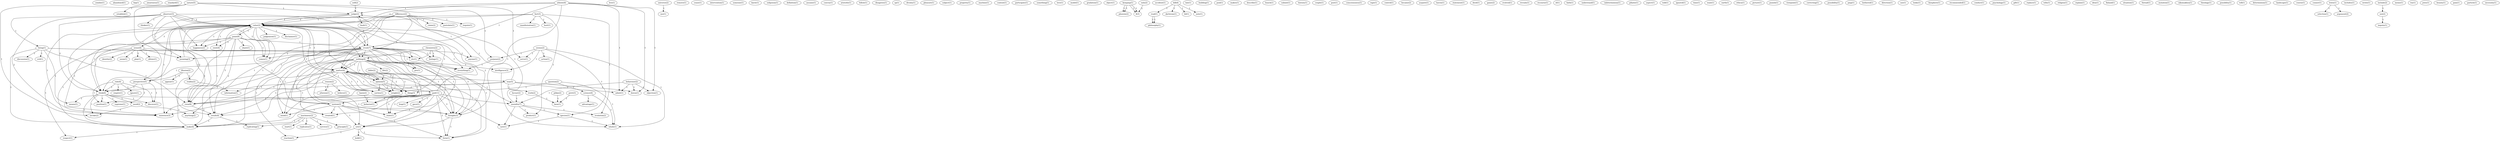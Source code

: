 digraph G {
  zombie [ label="zombie(1)" ];
  abandoned [ label="abandoned(1)" ];
  faq [ label="faq(1)" ];
  awareness [ label="awareness(1)" ];
  standard [ label="standard(1)" ];
  judge [ label="judge(1)" ];
  fault [ label="fault(1)" ];
  value [ label="value(7)" ];
  value [ label="value(2)" ];
  live [ label="live(1)" ];
  universe [ label="universe(2)" ];
  eye [ label="eye(1)" ];
  remove [ label="remove(1)" ];
  cease [ label="cease(1)" ];
  intervention [ label="intervention(1)" ];
  someone [ label="someone(1)" ];
  knew [ label="knew(1)" ];
  solipsism [ label="solipsism(1)" ];
  definition [ label="definition(1)" ];
  assume [ label="assume(1)" ];
  convey [ label="convey(1)" ];
  observer [ label="observer(3)" ];
  event [ label="event(7)" ];
  comes [ label="comes(1)" ];
  being [ label="being(1)" ];
  happiness [ label="happiness(2)" ];
  think [ label="think(4)" ];
  result [ label="result(4)" ];
  thinker [ label="thinker(1)" ];
  existence [ label="existence(3)" ];
  aristotle [ label="aristotle(1)" ];
  follow [ label="follow(1)" ];
  disagrees [ label="disagrees(1)" ];
  illusion [ label="illusion(2)" ];
  reality [ label="reality(2)" ];
  perspective [ label="perspective(5)" ];
  appear [ label="appear(1)" ];
  sp [ label="sp(1)" ];
  divnity [ label="divnity(1)" ];
  nature [ label="nature(5)" ];
  establish [ label="establish(1)" ];
  purpose [ label="purpose(2)" ];
  judge [ label="judge(2)" ];
  invoke [ label="invoke(2)" ];
  serve [ label="serve(1)" ];
  machinery [ label="machinery(2)" ];
  replicates [ label="replicates(1)" ];
  survive [ label="survive(1)" ];
  principle [ label="principle(1)" ];
  start [ label="start(1)" ];
  make [ label="make(4)" ];
  replicating [ label="replicating(1)" ];
  pleasure [ label="pleasure(1)" ];
  subject [ label="subject(1)" ];
  property [ label="property(1)" ];
  machine [ label="machine(1)" ];
  content [ label="content(1)" ];
  participate [ label="participate(1)" ];
  something [ label="something(1)" ];
  love [ label="love(1)" ];
  model [ label="model(1)" ];
  gradation [ label="gradation(1)" ];
  object [ label="object(1)" ];
  kempmp [ label="kempmp(1)" ];
  phoenix [ label="phoenix(2)" ];
  fi [ label="fi(3)" ];
  accident [ label="accident(1)" ];
  read [ label="read(1)" ];
  philosophy [ label="philosophy(1)" ];
  law [ label="law(1)" ];
  care [ label="care(1)" ];
  building [ label="building(1)" ];
  pool [ label="pool(1)" ];
  kempmp [ label="kempmp(1)" ];
  sense [ label="sense(4)" ];
  point [ label="point(9)" ];
  nothing [ label="nothing(4)" ];
  judgement [ label="judgement(1)" ];
  exist [ label="exist(4)" ];
  matter [ label="matter(1)" ];
  opinion [ label="opinion(5)" ];
  matter [ label="matter(4)" ];
  view [ label="view(8)" ];
  carries [ label="carries(1)" ];
  thought [ label="thought(3)" ];
  weight [ label="weight(2)" ];
  disclaimer [ label="disclaimer(1)" ];
  makes [ label="makes(1)" ];
  set [ label="set(1)" ];
  reaction [ label="reaction(1)" ];
  hold [ label="hold(1)" ];
  form [ label="form(1)" ];
  play [ label="play(1)" ];
  meaning [ label="meaning(3)" ];
  allows [ label="allows(1)" ];
  identity [ label="identity(2)" ];
  seem [ label="seem(1)" ];
  respect [ label="respect(1)" ];
  describe [ label="describe(1)" ];
  chemistry [ label="chemistry(2)" ];
  biology [ label="biology(1)" ];
  etc [ label="etc(1)" ];
  everything [ label="everything(1)" ];
  behaviour [ label="behaviour(2)" ];
  objection [ label="objection(1)" ];
  admit [ label="admit(1)" ];
  morality [ label="morality(7)" ];
  doesn [ label="doesn(1)" ];
  basis [ label="basis(2)" ];
  behavior [ label="behavior(1)" ];
  atheist [ label="atheist(4)" ];
  information [ label="information(1)" ];
  difference [ label="difference(2)" ];
  claim [ label="claim(2)" ];
  postulate [ label="postulate(1)" ];
  anyone [ label="anyone(1)" ];
  anything [ label="anything(2)" ];
  require [ label="require(1)" ];
  bunch [ label="bunch(1)" ];
  submit [ label="submit(1)" ];
  history [ label="history(1)" ];
  share [ label="share(1)" ];
  system [ label="system(2)" ];
  couple [ label="couple(1)" ];
  post [ label="post(1)" ];
  pre [ label="pre(1)" ];
  state [ label="state(1)" ];
  created [ label="created(1)" ];
  mind [ label="mind(1)" ];
  set [ label="set(1)" ];
  consciousness [ label="consciousness(1)" ];
  rape [ label="rape(1)" ];
  control [ label="control(1)" ];
  discussion [ label="discussion(1)" ];
  evil [ label="evil(1)" ];
  means [ label="means(1)" ];
  became [ label="became(2)" ];
  acquire [ label="acquire(1)" ];
  intelligence [ label="intelligence(3)" ];
  life [ label="life(2)" ];
  haven [ label="haven(1)" ];
  statement [ label="statement(1)" ];
  position [ label="position(1)" ];
  discover [ label="discover(1)" ];
  deed [ label="deed(1)" ];
  game [ label="game(2)" ];
  reason [ label="reason(2)" ];
  atheism [ label="atheism(1)" ];
  believe [ label="believe(1)" ];
  evolved [ label="evolved(1)" ];
  bill [ label="bill(4)" ];
  read [ label="read(1)" ];
  okcforum [ label="okcforum(1)" ];
  bil [ label="bil(1)" ];
  note [ label="note(1)" ];
  reveals [ label="reveals(1)" ];
  way [ label="way(5)" ];
  recourse [ label="recourse(1)" ];
  sf [ label="sf(1)" ];
  faith [ label="faith(1)" ];
  rule [ label="rule(4)" ];
  ignore [ label="ignore(1)" ];
  empire [ label="empire(1)" ];
  truth [ label="truth(2)" ];
  understand [ label="understand(1)" ];
  question [ label="question(2)" ];
  thing [ label="thing(3)" ];
  science [ label="science(4)" ];
  whole [ label="whole(1)" ];
  indeterminism [ label="indeterminism(1)" ];
  pihatie [ label="pihatie(1)" ];
  aspect [ label="aspect(1)" ];
  bible [ label="bible(2)" ];
  told [ label="told(1)" ];
  ignored [ label="ignored(1)" ];
  time [ label="time(1)" ];
  supreme [ label="supreme(1)" ];
  need [ label="need(2)" ];
  want [ label="want(1)" ];
  earth [ label="earth(1)" ];
  ethica [ label="ethica(1)" ];
  god [ label="god(11)" ];
  picture [ label="picture(1)" ];
  punish [ label="punish(1)" ];
  viewpoint [ label="viewpoint(1)" ];
  correcting [ label="correcting(1)" ];
  possibility [ label="possibility(1)" ];
  pmp [ label="pmp(1)" ];
  bothered [ label="bothered(1)" ];
  direction [ label="direction(1)" ];
  use [ label="use(1)" ];
  looks [ label="looks(1)" ];
  biosphere [ label="biosphere(1)" ];
  leap [ label="leap(1)" ];
  gave [ label="gave(1)" ];
  care [ label="care(1)" ];
  recommended [ label="recommended(1)" ];
  self [ label="self(2)" ];
  oulu [ label="oulu(2)" ];
  conduct [ label="conduct(1)" ];
  psychology [ label="psychology(1)" ];
  gift [ label="gift(1)" ];
  replace [ label="replace(1)" ];
  tells [ label="tells(1)" ];
  fact [ label="fact(3)" ];
  manifestation [ label="manifestation(1)" ];
  product [ label="product(1)" ];
  hurt [ label="hurt(1)" ];
  evolution [ label="evolution(2)" ];
  favour [ label="favour(2)" ];
  religion [ label="religion(1)" ];
  seems [ label="seems(2)" ];
  species [ label="species(1)" ];
  action [ label="action(1)" ];
  explain [ label="explain(1)" ];
  idea [ label="idea(1)" ];
  petri [ label="petri(3)" ];
  kem [ label="kem(1)" ];
  pihko [ label="pihko(2)" ];
  finland [ label="finland(1)" ];
  situation [ label="situation(1)" ];
  thread [ label="thread(1)" ];
  mutation [ label="mutation(1)" ];
  nikomakhea [ label="nikomakhea(1)" ];
  theology [ label="theology(1)" ];
  possiblity [ label="possiblity(1)" ];
  tell [ label="tell(1)" ];
  determinism [ label="determinism(1)" ];
  landscape [ label="landscape(1)" ];
  course [ label="course(1)" ];
  conner [ label="conner(1)" ];
  lewis [ label="lewis(1)" ];
  selection [ label="selection(1)" ];
  argument [ label="argument(2)" ];
  advantage [ label="advantage(1)" ];
  includes [ label="includes(1)" ];
  wrote [ label="wrote(1)" ];
  include [ label="include(2)" ];
  see [ label="see(2)" ];
  oulu [ label="oulu(2)" ];
  meme [ label="meme(1)" ];
  try [ label="try(1)" ];
  jews [ label="jews(1)" ];
  inquiry [ label="inquiry(1)" ];
  beauty [ label="beauty(1)" ];
  pain [ label="pain(1)" ];
  particle [ label="particle(1)" ];
  necessity [ label="necessity(1)" ];
  judge -> fault [ label="1" ];
  judge -> value [ label="1" ];
  judge -> value [ label="1" ];
  universe -> eye [ label="1" ];
  observer -> value [ label="2" ];
  observer -> event [ label="2" ];
  observer -> comes [ label="2" ];
  observer -> being [ label="1" ];
  observer -> happiness [ label="2" ];
  observer -> think [ label="2" ];
  observer -> result [ label="2" ];
  observer -> thinker [ label="1" ];
  observer -> existence [ label="2" ];
  observer -> value [ label="2" ];
  illusion -> reality [ label="1" ];
  illusion -> perspective [ label="1" ];
  illusion -> appear [ label="1" ];
  nature -> perspective [ label="1" ];
  nature -> establish [ label="1" ];
  nature -> purpose [ label="1" ];
  nature -> judge [ label="1" ];
  nature -> invoke [ label="1" ];
  nature -> serve [ label="1" ];
  machinery -> replicates [ label="1" ];
  machinery -> survive [ label="1" ];
  machinery -> principle [ label="1" ];
  machinery -> start [ label="1" ];
  machinery -> make [ label="1" ];
  machinery -> replicating [ label="1" ];
  kempmp -> phoenix [ label="1" ];
  kempmp -> fi [ label="1" ];
  read -> philosophy [ label="1" ];
  kempmp -> phoenix [ label="1" ];
  kempmp -> fi [ label="1" ];
  value -> sense [ label="3" ];
  value -> point [ label="1" ];
  value -> event [ label="1" ];
  value -> comes [ label="1" ];
  value -> nothing [ label="1" ];
  value -> perspective [ label="1" ];
  value -> judgement [ label="1" ];
  value -> exist [ label="1" ];
  value -> matter [ label="1" ];
  value -> happiness [ label="1" ];
  value -> think [ label="1" ];
  value -> opinion [ label="1" ];
  value -> matter [ label="1" ];
  value -> view [ label="1" ];
  value -> carries [ label="1" ];
  value -> result [ label="1" ];
  value -> thought [ label="2" ];
  value -> weight [ label="1" ];
  value -> disclaimer [ label="1" ];
  value -> existence [ label="1" ];
  set -> reaction [ label="1" ];
  set -> hold [ label="1" ];
  set -> form [ label="1" ];
  sense -> play [ label="1" ];
  sense -> meaning [ label="1" ];
  sense -> allows [ label="1" ];
  sense -> identity [ label="1" ];
  sense -> thought [ label="1" ];
  sense -> seem [ label="1" ];
  sense -> make [ label="1" ];
  sense -> respect [ label="1" ];
  chemistry -> nothing [ label="1" ];
  chemistry -> biology [ label="1" ];
  chemistry -> etc [ label="1" ];
  chemistry -> everything [ label="1" ];
  behaviour -> objection [ label="1" ];
  behaviour -> admit [ label="1" ];
  behaviour -> morality [ label="1" ];
  behaviour -> doesn [ label="1" ];
  basis -> behavior [ label="1" ];
  atheist -> event [ label="1" ];
  atheist -> objection [ label="1" ];
  atheist -> admit [ label="1" ];
  atheist -> thought [ label="1" ];
  atheist -> judge [ label="1" ];
  atheist -> doesn [ label="1" ];
  atheist -> value [ label="2" ];
  reality -> information [ label="1" ];
  difference -> claim [ label="1" ];
  difference -> postulate [ label="1" ];
  difference -> matter [ label="1" ];
  difference -> meaning [ label="1" ];
  difference -> anyone [ label="1" ];
  difference -> matter [ label="1" ];
  difference -> anything [ label="1" ];
  difference -> require [ label="1" ];
  difference -> make [ label="1" ];
  difference -> value [ label="1" ];
  point -> event [ label="1" ];
  point -> comes [ label="1" ];
  point -> share [ label="2" ];
  point -> exist [ label="3" ];
  point -> happiness [ label="1" ];
  point -> think [ label="1" ];
  point -> view [ label="5" ];
  point -> system [ label="1" ];
  point -> result [ label="2" ];
  point -> existence [ label="1" ];
  point -> value [ label="1" ];
  event -> comes [ label="1" ];
  event -> reaction [ label="1" ];
  event -> nothing [ label="1" ];
  event -> pre [ label="1" ];
  event -> meaning [ label="2" ];
  event -> biology [ label="1" ];
  event -> think [ label="1" ];
  event -> anyone [ label="2" ];
  event -> system [ label="1" ];
  event -> etc [ label="1" ];
  event -> state [ label="1" ];
  event -> thought [ label="3" ];
  event -> everything [ label="1" ];
  event -> make [ label="2" ];
  event -> created [ label="1" ];
  event -> form [ label="1" ];
  event -> mind [ label="1" ];
  event -> value [ label="4" ];
  event -> set [ label="1" ];
  being -> discussion [ label="1" ];
  being -> evil [ label="1" ];
  being -> view [ label="1" ];
  being -> etc [ label="1" ];
  being -> means [ label="1" ];
  being -> thought [ label="1" ];
  being -> make [ label="1" ];
  nothing -> pre [ label="1" ];
  nothing -> matter [ label="1" ];
  nothing -> opinion [ label="1" ];
  nothing -> matter [ label="1" ];
  nothing -> system [ label="1" ];
  nothing -> carries [ label="1" ];
  nothing -> state [ label="1" ];
  nothing -> thought [ label="1" ];
  nothing -> weight [ label="1" ];
  nothing -> intelligence [ label="1" ];
  nothing -> created [ label="1" ];
  nothing -> form [ label="1" ];
  nothing -> mind [ label="1" ];
  nothing -> set [ label="1" ];
  nothing -> life [ label="1" ];
  perspective -> think [ label="1" ];
  perspective -> position [ label="1" ];
  perspective -> discover [ label="1" ];
  reason -> information [ label="1" ];
  reason -> atheism [ label="1" ];
  reason -> believe [ label="1" ];
  bill -> read [ label="1" ];
  bill -> okcforum [ label="1" ];
  bill -> bil [ label="1" ];
  bill -> note [ label="1" ];
  exist -> view [ label="1" ];
  read -> philosophy [ label="1" ];
  matter -> way [ label="1" ];
  matter -> opinion [ label="1" ];
  matter -> view [ label="1" ];
  matter -> carries [ label="1" ];
  matter -> result [ label="1" ];
  matter -> weight [ label="1" ];
  meaning -> value [ label="1" ];
  rule -> think [ label="1" ];
  rule -> ignore [ label="1" ];
  rule -> position [ label="1" ];
  rule -> empire [ label="1" ];
  rule -> discover [ label="1" ];
  way -> think [ label="1" ];
  way -> admit [ label="1" ];
  way -> truth [ label="1" ];
  way -> doesn [ label="1" ];
  way -> existence [ label="1" ];
  way -> value [ label="1" ];
  question -> thing [ label="1" ];
  question -> science [ label="1" ];
  question -> whole [ label="1" ];
  bible -> opinion [ label="1" ];
  bible -> behavior [ label="1" ];
  bible -> morality [ label="1" ];
  bible -> weight [ label="1" ];
  think -> supreme [ label="1" ];
  think -> means [ label="1" ];
  think -> thought [ label="1" ];
  think -> need [ label="1" ];
  think -> make [ label="1" ];
  think -> position [ label="1" ];
  think -> invoke [ label="1" ];
  think -> value [ label="1" ];
  think -> discover [ label="1" ];
  opinion -> thing [ label="2" ];
  opinion -> god [ label="1" ];
  opinion -> matter [ label="3" ];
  opinion -> carries [ label="1" ];
  opinion -> weight [ label="2" ];
  thing -> matter [ label="2" ];
  god -> matter [ label="1" ];
  god -> view [ label="1" ];
  god -> behavior [ label="1" ];
  god -> system [ label="3" ];
  god -> state [ label="3" ];
  god -> leap [ label="1" ];
  god -> morality [ label="1" ];
  god -> thought [ label="3" ];
  god -> gave [ label="1" ];
  god -> judge [ label="1" ];
  god -> make [ label="1" ];
  god -> created [ label="3" ];
  god -> form [ label="3" ];
  god -> care [ label="1" ];
  god -> mind [ label="3" ];
  god -> set [ label="3" ];
  self -> judge [ label="1" ];
  matter -> view [ label="1" ];
  matter -> carries [ label="1" ];
  matter -> result [ label="1" ];
  matter -> weight [ label="1" ];
  oulu -> fi [ label="2" ];
  view -> result [ label="2" ];
  view -> existence [ label="1" ];
  view -> value [ label="1" ];
  fact -> manifestation [ label="1" ];
  fact -> product [ label="1" ];
  fact -> hurt [ label="1" ];
  fact -> existence [ label="1" ];
  fact -> value [ label="1" ];
  fact -> evolution [ label="1" ];
  system -> state [ label="1" ];
  system -> thought [ label="1" ];
  system -> created [ label="1" ];
  system -> form [ label="1" ];
  system -> mind [ label="1" ];
  system -> set [ label="1" ];
  favour -> morality [ label="1" ];
  etc -> everything [ label="1" ];
  result -> make [ label="1" ];
  result -> replicating [ label="1" ];
  seems -> purpose [ label="1" ];
  seems -> species [ label="1" ];
  seems -> intelligence [ label="1" ];
  seems -> action [ label="1" ];
  seems -> serve [ label="1" ];
  seems -> whole [ label="1" ];
  petri -> kem [ label="1" ];
  pihko -> kem [ label="1" ];
  purpose -> everything [ label="1" ];
  truth -> kem [ label="1" ];
  morality -> species [ label="1" ];
  morality -> judge [ label="1" ];
  morality -> product [ label="1" ];
  morality -> care [ label="1" ];
  morality -> evolution [ label="1" ];
  thought -> form [ label="1" ];
  thought -> set [ label="1" ];
  need -> anything [ label="1" ];
  need -> invoke [ label="1" ];
  species -> care [ label="1" ];
  species -> whole [ label="1" ];
  judge -> value [ label="1" ];
  make -> respect [ label="1" ];
  make -> value [ label="1" ];
  intelligence -> whole [ label="1" ];
  lewis -> selection [ label="1" ];
  lewis -> argument [ label="1" ];
  science -> advantage [ label="1" ];
  science -> whole [ label="1" ];
  include -> see [ label="1" ];
  see -> inquiry [ label="1" ];
}
